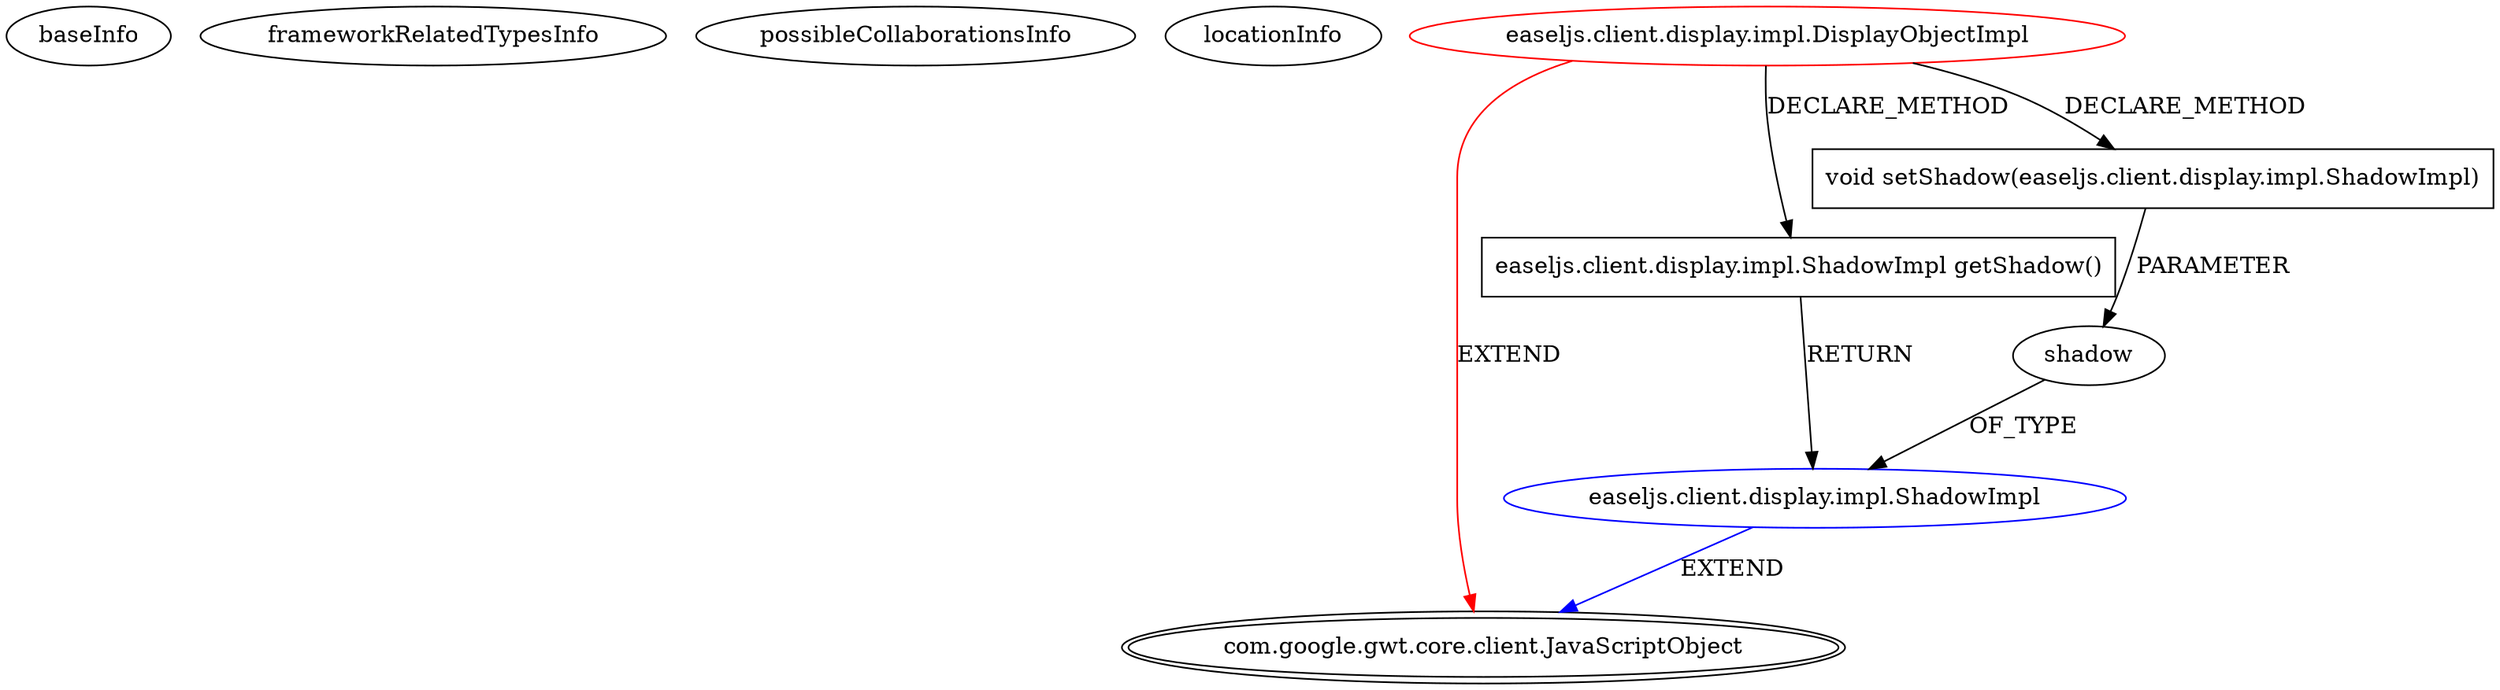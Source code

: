digraph {
baseInfo[graphId=93,category="extension_graph",isAnonymous=false,possibleRelation=true]
frameworkRelatedTypesInfo[0="com.google.gwt.core.client.JavaScriptObject"]
possibleCollaborationsInfo[0="93~CLIENT_METHOD_DECLARATION-PARAMETER_DECLARATION-CLIENT_METHOD_DECLARATION-RETURN_TYPE-~com.google.gwt.core.client.JavaScriptObject ~com.google.gwt.core.client.JavaScriptObject ~false~false"]
locationInfo[projectName="Coleim-easeljs-gwt_0.6",filePath="/Coleim-easeljs-gwt_0.6/easeljs-gwt_0.6-master/src/easeljs/client/display/impl/DisplayObjectImpl.java",contextSignature="DisplayObjectImpl",graphId="93"]
0[label="easeljs.client.display.impl.DisplayObjectImpl",vertexType="ROOT_CLIENT_CLASS_DECLARATION",isFrameworkType=false,color=red]
1[label="com.google.gwt.core.client.JavaScriptObject",vertexType="FRAMEWORK_CLASS_TYPE",isFrameworkType=true,peripheries=2]
44[label="easeljs.client.display.impl.ShadowImpl getShadow()",vertexType="CLIENT_METHOD_DECLARATION",isFrameworkType=false,shape=box]
45[label="easeljs.client.display.impl.ShadowImpl",vertexType="REFERENCE_CLIENT_CLASS_DECLARATION",isFrameworkType=false,color=blue]
47[label="void setShadow(easeljs.client.display.impl.ShadowImpl)",vertexType="CLIENT_METHOD_DECLARATION",isFrameworkType=false,shape=box]
48[label="shadow",vertexType="PARAMETER_DECLARATION",isFrameworkType=false]
0->1[label="EXTEND",color=red]
0->44[label="DECLARE_METHOD"]
45->1[label="EXTEND",color=blue]
44->45[label="RETURN"]
0->47[label="DECLARE_METHOD"]
48->45[label="OF_TYPE"]
47->48[label="PARAMETER"]
}
